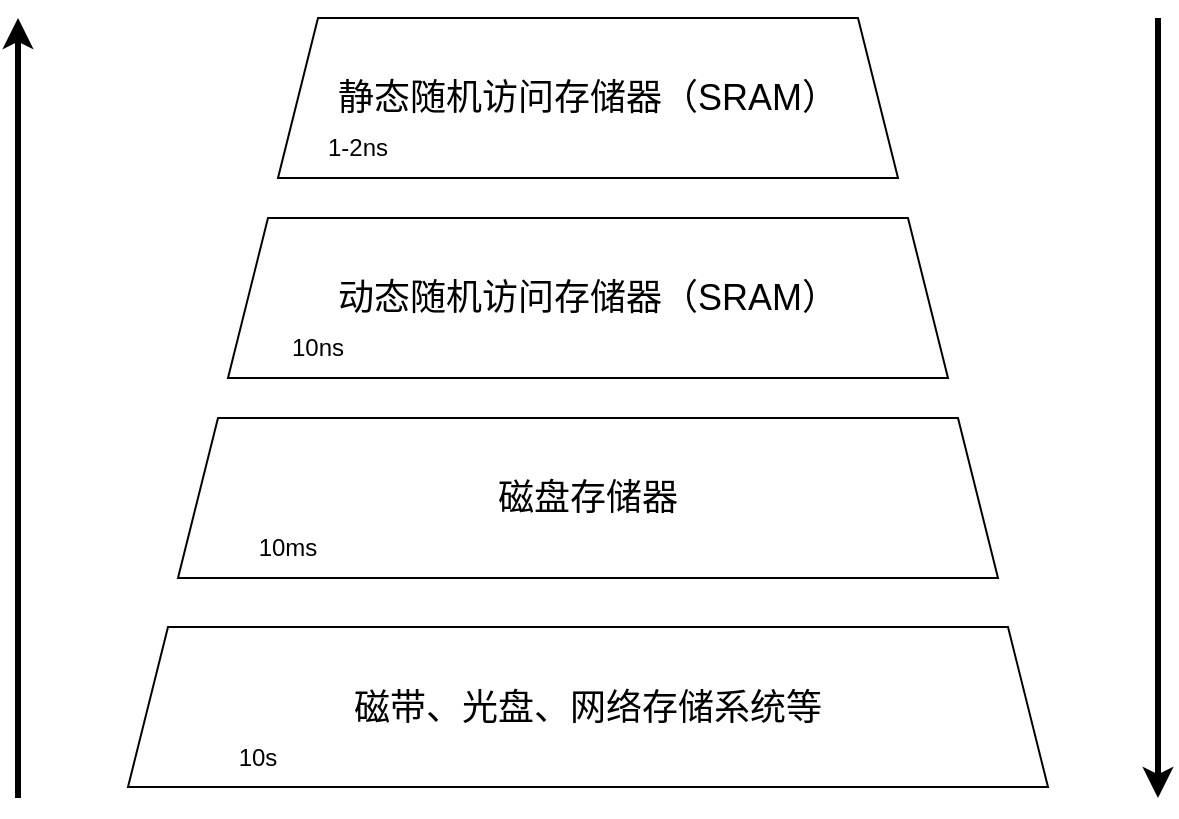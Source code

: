 <mxfile version="27.2.0">
  <diagram name="4-1" id="I6aplZ_FXBZ0MlfXEpN3">
    <mxGraphModel dx="976" dy="702" grid="1" gridSize="10" guides="1" tooltips="1" connect="1" arrows="1" fold="1" page="1" pageScale="1" pageWidth="827" pageHeight="1169" math="0" shadow="0">
      <root>
        <mxCell id="0" />
        <mxCell id="1" parent="0" />
        <mxCell id="gTGxV8-59fSvOtrian-y-1" value="&lt;font style=&quot;font-size: 18px;&quot;&gt;静态随机访问存储器（SRAM）&lt;/font&gt;" style="shape=trapezoid;perimeter=trapezoidPerimeter;whiteSpace=wrap;html=1;fixedSize=1;" vertex="1" parent="1">
          <mxGeometry x="160" y="200" width="310" height="80" as="geometry" />
        </mxCell>
        <mxCell id="gTGxV8-59fSvOtrian-y-3" value="&lt;font style=&quot;font-size: 18px;&quot;&gt;动态随机访问存储器（SRAM）&lt;/font&gt;" style="shape=trapezoid;perimeter=trapezoidPerimeter;whiteSpace=wrap;html=1;fixedSize=1;" vertex="1" parent="1">
          <mxGeometry x="135" y="300" width="360" height="80" as="geometry" />
        </mxCell>
        <mxCell id="gTGxV8-59fSvOtrian-y-4" value="&lt;font style=&quot;font-size: 18px;&quot;&gt;磁盘存储器&lt;/font&gt;" style="shape=trapezoid;perimeter=trapezoidPerimeter;whiteSpace=wrap;html=1;fixedSize=1;" vertex="1" parent="1">
          <mxGeometry x="110" y="400" width="410" height="80" as="geometry" />
        </mxCell>
        <mxCell id="gTGxV8-59fSvOtrian-y-5" value="&lt;font style=&quot;font-size: 18px;&quot;&gt;磁带、光盘、网络存储系统等&lt;/font&gt;" style="shape=trapezoid;perimeter=trapezoidPerimeter;whiteSpace=wrap;html=1;fixedSize=1;" vertex="1" parent="1">
          <mxGeometry x="85" y="504.5" width="460" height="80" as="geometry" />
        </mxCell>
        <mxCell id="gTGxV8-59fSvOtrian-y-6" value="" style="endArrow=classic;html=1;rounded=0;strokeWidth=3;" edge="1" parent="1">
          <mxGeometry width="50" height="50" relative="1" as="geometry">
            <mxPoint x="30" y="590" as="sourcePoint" />
            <mxPoint x="30" y="200" as="targetPoint" />
          </mxGeometry>
        </mxCell>
        <mxCell id="gTGxV8-59fSvOtrian-y-7" value="" style="endArrow=classic;html=1;rounded=0;strokeWidth=3;" edge="1" parent="1">
          <mxGeometry width="50" height="50" relative="1" as="geometry">
            <mxPoint x="600" y="200" as="sourcePoint" />
            <mxPoint x="600" y="590" as="targetPoint" />
          </mxGeometry>
        </mxCell>
        <mxCell id="gTGxV8-59fSvOtrian-y-8" value="1-2ns" style="text;html=1;align=center;verticalAlign=middle;whiteSpace=wrap;rounded=0;" vertex="1" parent="1">
          <mxGeometry x="170" y="250" width="60" height="30" as="geometry" />
        </mxCell>
        <mxCell id="gTGxV8-59fSvOtrian-y-9" value="10ns" style="text;html=1;align=center;verticalAlign=middle;whiteSpace=wrap;rounded=0;" vertex="1" parent="1">
          <mxGeometry x="150" y="350" width="60" height="30" as="geometry" />
        </mxCell>
        <mxCell id="gTGxV8-59fSvOtrian-y-10" value="10ms" style="text;html=1;align=center;verticalAlign=middle;whiteSpace=wrap;rounded=0;" vertex="1" parent="1">
          <mxGeometry x="135" y="450" width="60" height="30" as="geometry" />
        </mxCell>
        <mxCell id="gTGxV8-59fSvOtrian-y-12" value="10s" style="text;html=1;align=center;verticalAlign=middle;whiteSpace=wrap;rounded=0;" vertex="1" parent="1">
          <mxGeometry x="120" y="555" width="60" height="30" as="geometry" />
        </mxCell>
      </root>
    </mxGraphModel>
  </diagram>
</mxfile>
